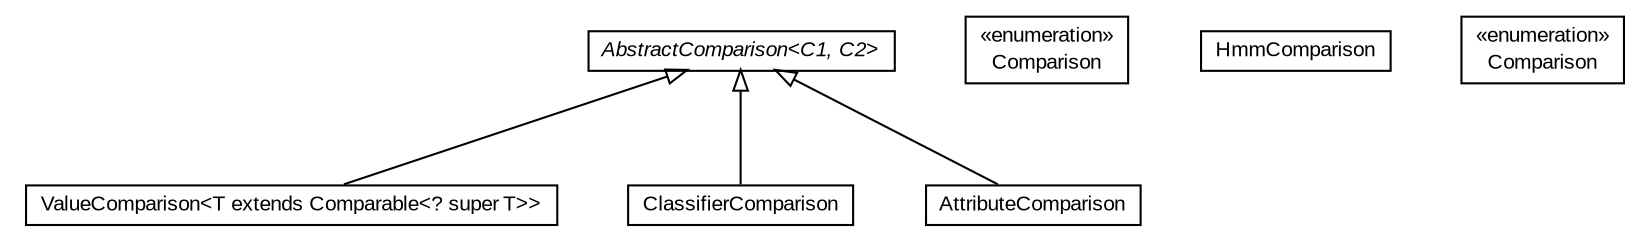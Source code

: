 #!/usr/local/bin/dot
#
# Class diagram 
# Generated by UMLGraph version 5.3 (http://www.umlgraph.org/)
#

digraph G {
	edge [fontname="arial",fontsize=10,labelfontname="arial",labelfontsize=10];
	node [fontname="arial",fontsize=10,shape=plaintext];
	nodesep=0.25;
	ranksep=0.5;
	// context.arch.discoverer.query.comparison.ValueComparison<T extends java.lang.Comparable<? super T>>
	c11349 [label=<<table title="context.arch.discoverer.query.comparison.ValueComparison" border="0" cellborder="1" cellspacing="0" cellpadding="2" port="p" href="./ValueComparison.html">
		<tr><td><table border="0" cellspacing="0" cellpadding="1">
<tr><td align="center" balign="center"> ValueComparison&lt;T extends Comparable&lt;? super T&gt;&gt; </td></tr>
		</table></td></tr>
		</table>>, fontname="arial", fontcolor="black", fontsize=10.0];
	// context.arch.discoverer.query.comparison.ValueComparison.Comparison
	c11350 [label=<<table title="context.arch.discoverer.query.comparison.ValueComparison.Comparison" border="0" cellborder="1" cellspacing="0" cellpadding="2" port="p" href="./ValueComparison.Comparison.html">
		<tr><td><table border="0" cellspacing="0" cellpadding="1">
<tr><td align="center" balign="center"> &#171;enumeration&#187; </td></tr>
<tr><td align="center" balign="center"> Comparison </td></tr>
		</table></td></tr>
		</table>>, fontname="arial", fontcolor="black", fontsize=10.0];
	// context.arch.discoverer.query.comparison.HmmComparison
	c11351 [label=<<table title="context.arch.discoverer.query.comparison.HmmComparison" border="0" cellborder="1" cellspacing="0" cellpadding="2" port="p" href="./HmmComparison.html">
		<tr><td><table border="0" cellspacing="0" cellpadding="1">
<tr><td align="center" balign="center"> HmmComparison </td></tr>
		</table></td></tr>
		</table>>, fontname="arial", fontcolor="black", fontsize=10.0];
	// context.arch.discoverer.query.comparison.ClassifierComparison
	c11352 [label=<<table title="context.arch.discoverer.query.comparison.ClassifierComparison" border="0" cellborder="1" cellspacing="0" cellpadding="2" port="p" href="./ClassifierComparison.html">
		<tr><td><table border="0" cellspacing="0" cellpadding="1">
<tr><td align="center" balign="center"> ClassifierComparison </td></tr>
		</table></td></tr>
		</table>>, fontname="arial", fontcolor="black", fontsize=10.0];
	// context.arch.discoverer.query.comparison.AttributeComparison
	c11353 [label=<<table title="context.arch.discoverer.query.comparison.AttributeComparison" border="0" cellborder="1" cellspacing="0" cellpadding="2" port="p" href="./AttributeComparison.html">
		<tr><td><table border="0" cellspacing="0" cellpadding="1">
<tr><td align="center" balign="center"> AttributeComparison </td></tr>
		</table></td></tr>
		</table>>, fontname="arial", fontcolor="black", fontsize=10.0];
	// context.arch.discoverer.query.comparison.AttributeComparison.Comparison
	c11354 [label=<<table title="context.arch.discoverer.query.comparison.AttributeComparison.Comparison" border="0" cellborder="1" cellspacing="0" cellpadding="2" port="p" href="./AttributeComparison.Comparison.html">
		<tr><td><table border="0" cellspacing="0" cellpadding="1">
<tr><td align="center" balign="center"> &#171;enumeration&#187; </td></tr>
<tr><td align="center" balign="center"> Comparison </td></tr>
		</table></td></tr>
		</table>>, fontname="arial", fontcolor="black", fontsize=10.0];
	// context.arch.discoverer.query.comparison.AbstractComparison<C1, C2>
	c11355 [label=<<table title="context.arch.discoverer.query.comparison.AbstractComparison" border="0" cellborder="1" cellspacing="0" cellpadding="2" port="p" href="./AbstractComparison.html">
		<tr><td><table border="0" cellspacing="0" cellpadding="1">
<tr><td align="center" balign="center"><font face="arial italic"> AbstractComparison&lt;C1, C2&gt; </font></td></tr>
		</table></td></tr>
		</table>>, fontname="arial", fontcolor="black", fontsize=10.0];
	//context.arch.discoverer.query.comparison.ValueComparison<T extends java.lang.Comparable<? super T>> extends context.arch.discoverer.query.comparison.AbstractComparison<T, T>
	c11355:p -> c11349:p [dir=back,arrowtail=empty];
	//context.arch.discoverer.query.comparison.ClassifierComparison extends context.arch.discoverer.query.comparison.AbstractComparison<context.arch.discoverer.query.ClassifierWrapper, context.arch.discoverer.ComponentDescription>
	c11355:p -> c11352:p [dir=back,arrowtail=empty];
	//context.arch.discoverer.query.comparison.AttributeComparison extends context.arch.discoverer.query.comparison.AbstractComparison<context.arch.storage.AttributeNameValue<?>, context.arch.storage.AttributeNameValue<?>>
	c11355:p -> c11353:p [dir=back,arrowtail=empty];
}

